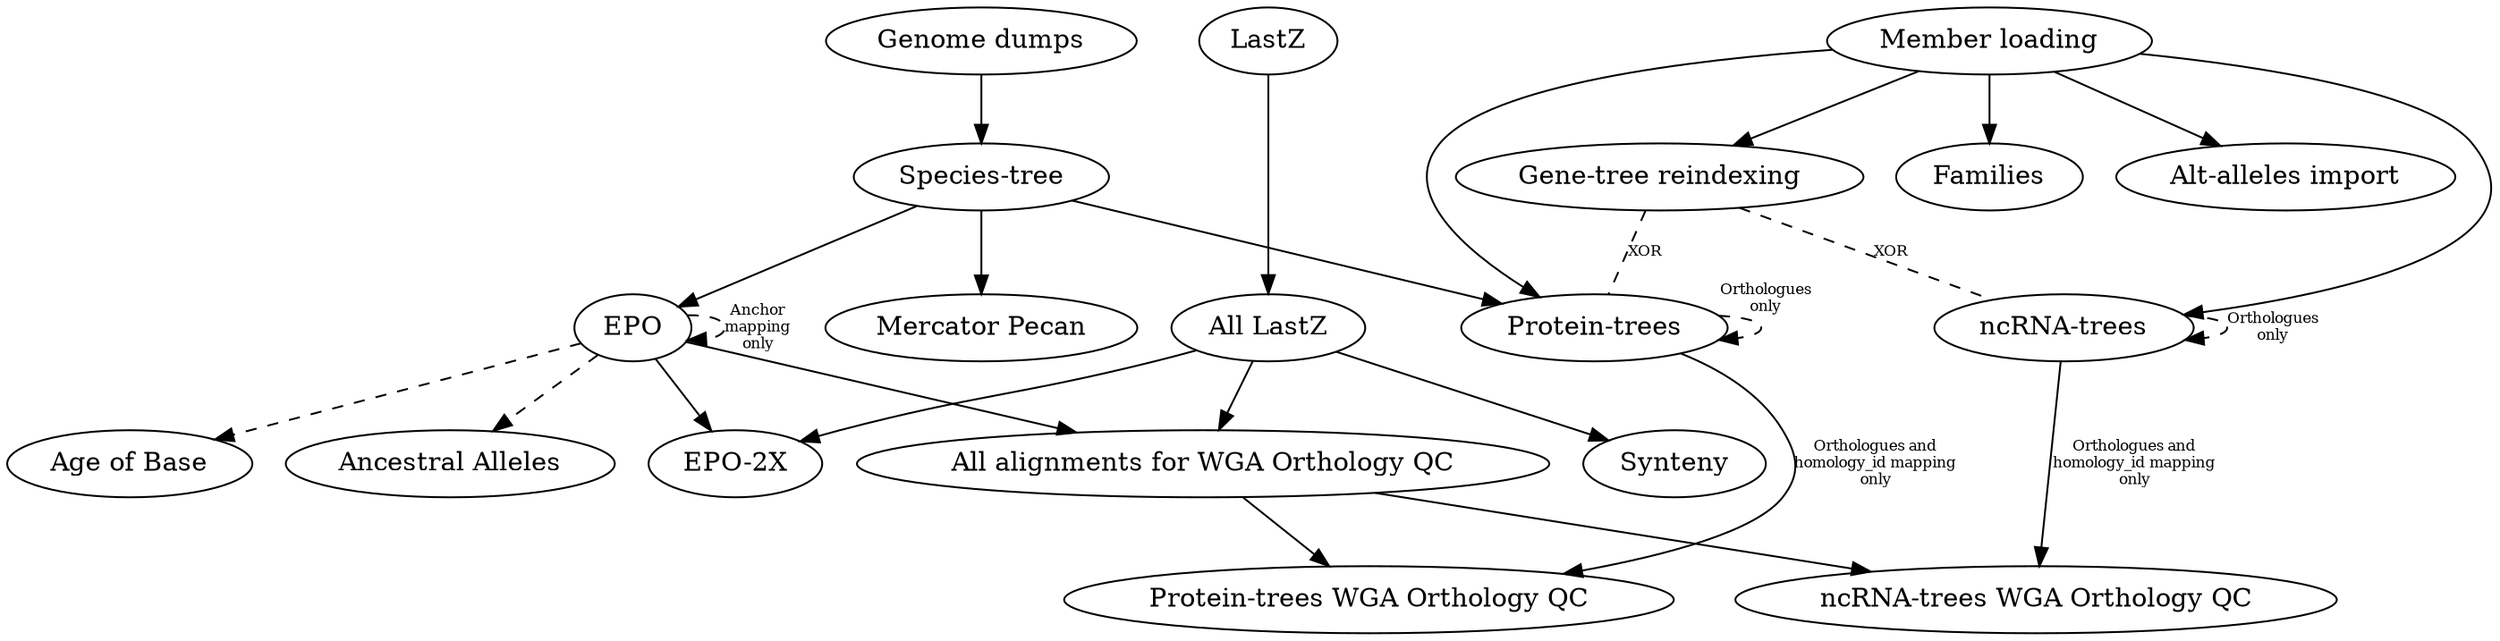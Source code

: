 digraph {
    "Genome dumps" -> "Species-tree";
    "Species-tree" -> { "EPO", "Mercator Pecan", "Protein-trees" };
    {"EPO", "All LastZ"} -> "EPO-2X";
    "Member loading" -> { "Protein-trees", "ncRNA-trees", "Families", "Gene-tree reindexing", "Alt-alleles import" };
    "Protein-trees" -> "Protein-trees WGA Orthology QC" [fontsize="8", label="Orthologues and\nhomology_id mapping\nonly"];
    "ncRNA-trees" -> "ncRNA-trees WGA Orthology QC" [fontsize="8", label="Orthologues and\nhomology_id mapping\nonly"];
    {"All LastZ", "EPO"} -> "All alignments for WGA Orthology QC" -> {"Protein-trees WGA Orthology QC", "ncRNA-trees WGA Orthology QC"};
    "LastZ" -> "All LastZ" -> "Synteny";

    "Gene-tree reindexing" -> "ncRNA-trees" [style="dashed", dir=none, fontsize="8", label="XOR", headport="murinae:w", tailport="murinae:s"];
    "Gene-tree reindexing" -> "Protein-trees" [style="dashed", dir=none, fontsize="8", label="XOR", headport="murinae:e", tailport="murinae:s"];
    "EPO" -> "EPO" [style="dashed", fontsize="8", label="Anchor\nmapping\nonly", headport="Primates:e", tailport="Mammals:e"];
    "EPO" -> "Age of Base" [style="dashed", headport="Human:e", tailport="Mammals:w"];
    "EPO" -> "Ancestral Alleles" [style="dashed", headport="Vertebrates:w", tailport="Primates:w"];
    "Protein-trees" -> "Protein-trees" [style="dashed", fontsize="8", xlabel="Orthologues\nonly", headport="Murinae:w", tailport="Default vertebrates:w"];
    "ncRNA-trees" -> "ncRNA-trees" [style="dashed", fontsize="8", label="Orthologues\nonly", headport="Murinae:e", tailport="Default vertebrates:e"];

    // Helps laying out the graph
    {rank = same; "Genome dumps"; "LastZ"; "Member loading"; }
}
